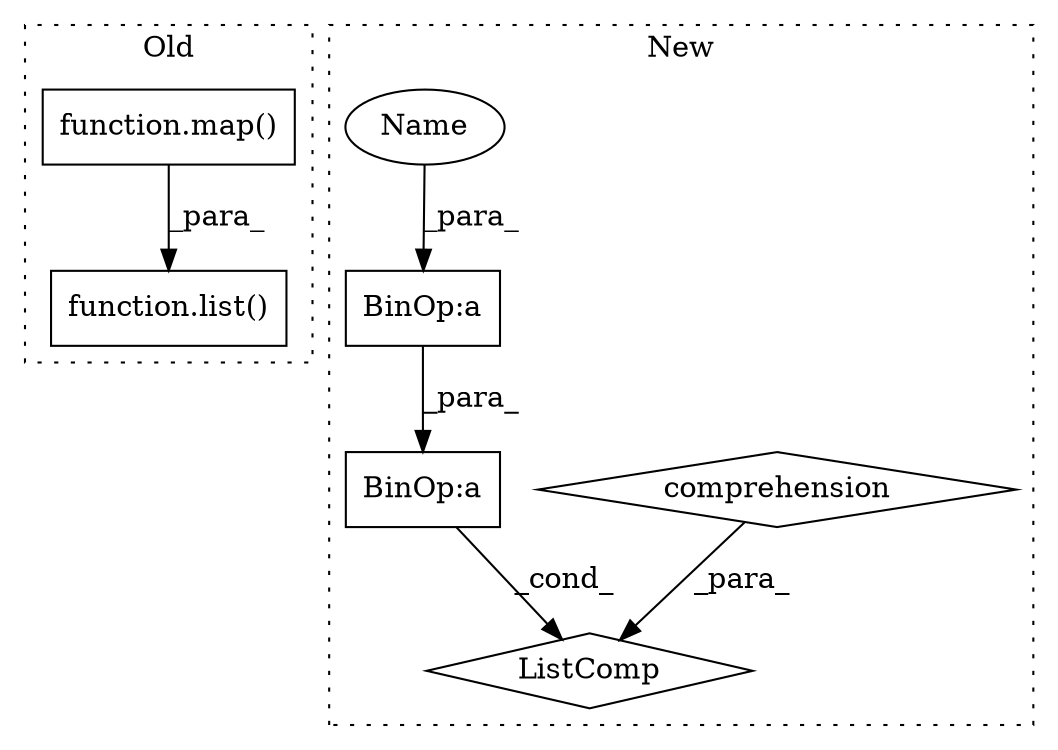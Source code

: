 digraph G {
subgraph cluster0 {
1 [label="function.map()" a="75" s="56434,56505" l="4,1" shape="box"];
4 [label="function.list()" a="75" s="56429,56506" l="5,1" shape="box"];
label = "Old";
style="dotted";
}
subgraph cluster1 {
2 [label="ListComp" a="106" s="56464" l="63" shape="diamond"];
3 [label="comprehension" a="45" s="56501" l="3" shape="diamond"];
5 [label="BinOp:a" a="82" s="56477" l="3" shape="box"];
6 [label="BinOp:a" a="82" s="56473" l="17" shape="box"];
7 [label="Name" a="87" s="56476" l="1" shape="ellipse"];
label = "New";
style="dotted";
}
1 -> 4 [label="_para_"];
3 -> 2 [label="_para_"];
5 -> 6 [label="_para_"];
6 -> 2 [label="_cond_"];
7 -> 5 [label="_para_"];
}